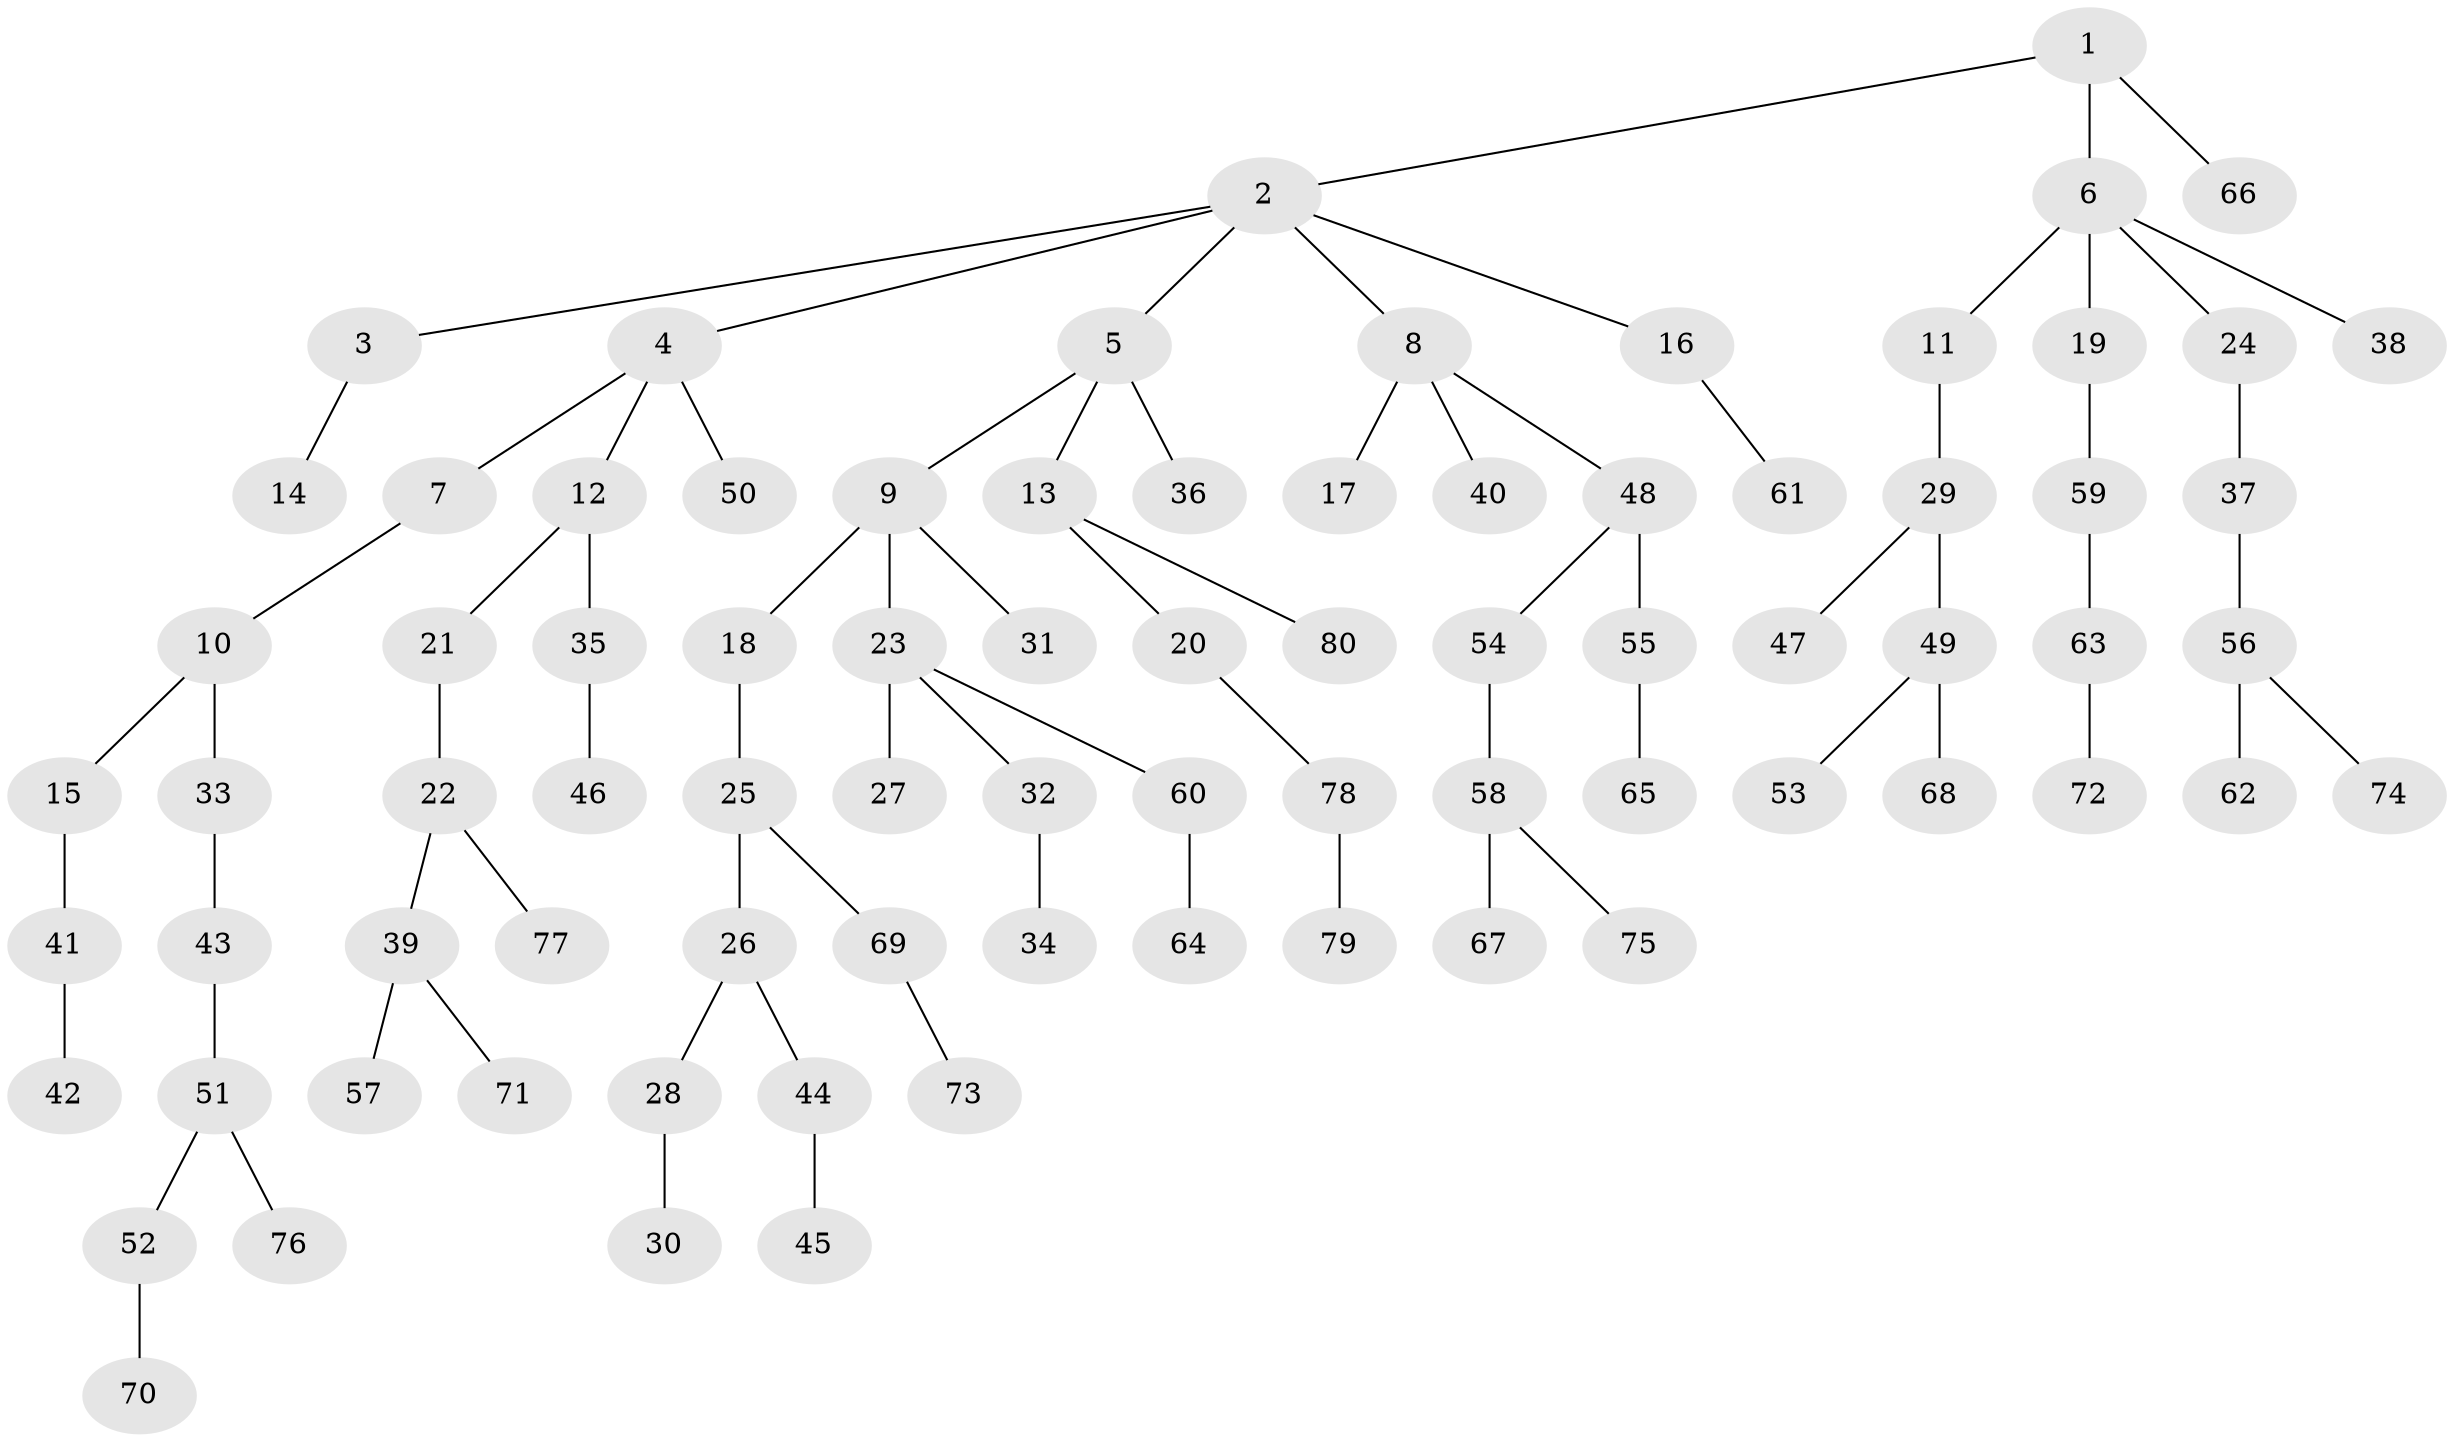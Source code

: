 // original degree distribution, {4: 0.07142857142857142, 7: 0.008928571428571428, 3: 0.16071428571428573, 5: 0.017857142857142856, 6: 0.008928571428571428, 2: 0.2767857142857143, 1: 0.45535714285714285}
// Generated by graph-tools (version 1.1) at 2025/51/03/04/25 22:51:41]
// undirected, 80 vertices, 79 edges
graph export_dot {
  node [color=gray90,style=filled];
  1;
  2;
  3;
  4;
  5;
  6;
  7;
  8;
  9;
  10;
  11;
  12;
  13;
  14;
  15;
  16;
  17;
  18;
  19;
  20;
  21;
  22;
  23;
  24;
  25;
  26;
  27;
  28;
  29;
  30;
  31;
  32;
  33;
  34;
  35;
  36;
  37;
  38;
  39;
  40;
  41;
  42;
  43;
  44;
  45;
  46;
  47;
  48;
  49;
  50;
  51;
  52;
  53;
  54;
  55;
  56;
  57;
  58;
  59;
  60;
  61;
  62;
  63;
  64;
  65;
  66;
  67;
  68;
  69;
  70;
  71;
  72;
  73;
  74;
  75;
  76;
  77;
  78;
  79;
  80;
  1 -- 2 [weight=1.0];
  1 -- 6 [weight=1.0];
  1 -- 66 [weight=1.0];
  2 -- 3 [weight=1.0];
  2 -- 4 [weight=1.0];
  2 -- 5 [weight=1.0];
  2 -- 8 [weight=1.0];
  2 -- 16 [weight=1.0];
  3 -- 14 [weight=1.0];
  4 -- 7 [weight=1.0];
  4 -- 12 [weight=1.0];
  4 -- 50 [weight=1.0];
  5 -- 9 [weight=1.0];
  5 -- 13 [weight=1.0];
  5 -- 36 [weight=1.0];
  6 -- 11 [weight=1.0];
  6 -- 19 [weight=1.0];
  6 -- 24 [weight=1.0];
  6 -- 38 [weight=1.0];
  7 -- 10 [weight=1.0];
  8 -- 17 [weight=1.0];
  8 -- 40 [weight=1.0];
  8 -- 48 [weight=1.0];
  9 -- 18 [weight=1.0];
  9 -- 23 [weight=1.0];
  9 -- 31 [weight=1.0];
  10 -- 15 [weight=1.0];
  10 -- 33 [weight=1.0];
  11 -- 29 [weight=1.0];
  12 -- 21 [weight=1.0];
  12 -- 35 [weight=1.0];
  13 -- 20 [weight=1.0];
  13 -- 80 [weight=1.0];
  15 -- 41 [weight=1.0];
  16 -- 61 [weight=1.0];
  18 -- 25 [weight=1.0];
  19 -- 59 [weight=1.0];
  20 -- 78 [weight=1.0];
  21 -- 22 [weight=1.0];
  22 -- 39 [weight=1.0];
  22 -- 77 [weight=1.0];
  23 -- 27 [weight=1.0];
  23 -- 32 [weight=1.0];
  23 -- 60 [weight=1.0];
  24 -- 37 [weight=1.0];
  25 -- 26 [weight=1.0];
  25 -- 69 [weight=1.0];
  26 -- 28 [weight=1.0];
  26 -- 44 [weight=1.0];
  28 -- 30 [weight=1.0];
  29 -- 47 [weight=1.0];
  29 -- 49 [weight=1.0];
  32 -- 34 [weight=1.0];
  33 -- 43 [weight=1.0];
  35 -- 46 [weight=1.0];
  37 -- 56 [weight=1.0];
  39 -- 57 [weight=1.0];
  39 -- 71 [weight=1.0];
  41 -- 42 [weight=1.0];
  43 -- 51 [weight=1.0];
  44 -- 45 [weight=1.0];
  48 -- 54 [weight=1.0];
  48 -- 55 [weight=1.0];
  49 -- 53 [weight=1.0];
  49 -- 68 [weight=1.0];
  51 -- 52 [weight=1.0];
  51 -- 76 [weight=1.0];
  52 -- 70 [weight=1.0];
  54 -- 58 [weight=1.0];
  55 -- 65 [weight=1.0];
  56 -- 62 [weight=1.0];
  56 -- 74 [weight=1.0];
  58 -- 67 [weight=1.0];
  58 -- 75 [weight=1.0];
  59 -- 63 [weight=1.0];
  60 -- 64 [weight=1.0];
  63 -- 72 [weight=1.0];
  69 -- 73 [weight=1.0];
  78 -- 79 [weight=1.0];
}
